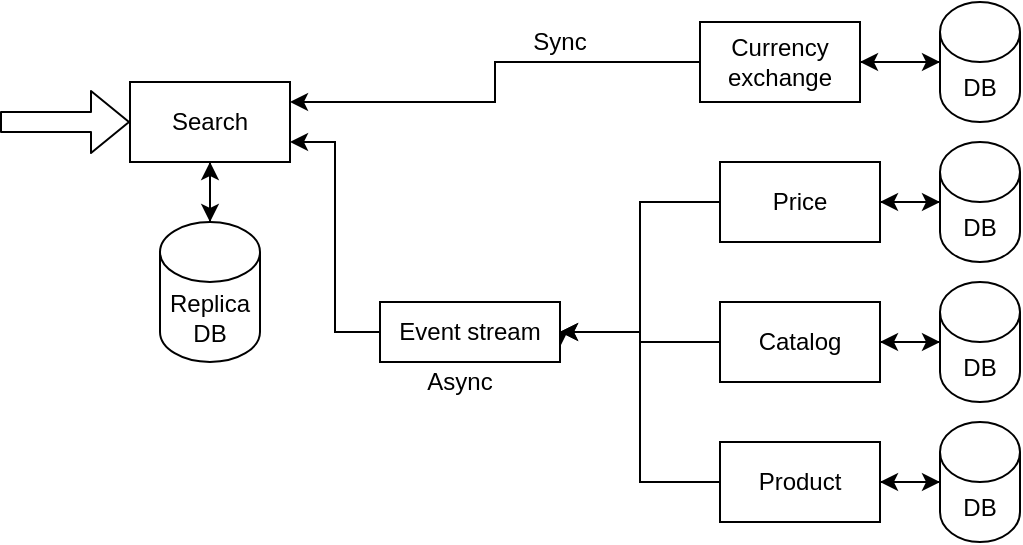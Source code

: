 <mxfile version="13.7.9" type="device"><diagram id="WHrZjZE-VPUfWf4eWvGV" name="Page-1"><mxGraphModel dx="1422" dy="735" grid="1" gridSize="10" guides="1" tooltips="1" connect="1" arrows="1" fold="1" page="1" pageScale="1" pageWidth="827" pageHeight="1169" math="0" shadow="0"><root><mxCell id="0"/><mxCell id="1" parent="0"/><mxCell id="CW95W6MZqnsXvLJiOD9x-3" style="edgeStyle=orthogonalEdgeStyle;rounded=0;orthogonalLoop=1;jettySize=auto;html=1;" edge="1" parent="1" source="CW95W6MZqnsXvLJiOD9x-1" target="CW95W6MZqnsXvLJiOD9x-2"><mxGeometry relative="1" as="geometry"/></mxCell><mxCell id="CW95W6MZqnsXvLJiOD9x-1" value="Search" style="rounded=0;whiteSpace=wrap;html=1;" vertex="1" parent="1"><mxGeometry x="265" y="190" width="80" height="40" as="geometry"/></mxCell><mxCell id="CW95W6MZqnsXvLJiOD9x-4" style="edgeStyle=orthogonalEdgeStyle;rounded=0;orthogonalLoop=1;jettySize=auto;html=1;" edge="1" parent="1" source="CW95W6MZqnsXvLJiOD9x-2" target="CW95W6MZqnsXvLJiOD9x-1"><mxGeometry relative="1" as="geometry"/></mxCell><mxCell id="CW95W6MZqnsXvLJiOD9x-2" value="Replica DB" style="shape=cylinder3;whiteSpace=wrap;html=1;boundedLbl=1;backgroundOutline=1;size=15;" vertex="1" parent="1"><mxGeometry x="280" y="260" width="50" height="70" as="geometry"/></mxCell><mxCell id="CW95W6MZqnsXvLJiOD9x-21" style="edgeStyle=orthogonalEdgeStyle;rounded=0;orthogonalLoop=1;jettySize=auto;html=1;" edge="1" parent="1" source="CW95W6MZqnsXvLJiOD9x-6" target="CW95W6MZqnsXvLJiOD9x-20"><mxGeometry relative="1" as="geometry"/></mxCell><mxCell id="CW95W6MZqnsXvLJiOD9x-35" style="edgeStyle=orthogonalEdgeStyle;rounded=0;orthogonalLoop=1;jettySize=auto;html=1;entryX=1;entryY=0.75;entryDx=0;entryDy=0;" edge="1" parent="1" source="CW95W6MZqnsXvLJiOD9x-6" target="CW95W6MZqnsXvLJiOD9x-34"><mxGeometry relative="1" as="geometry"><Array as="points"><mxPoint x="520" y="250"/><mxPoint x="520" y="315"/><mxPoint x="480" y="315"/></Array></mxGeometry></mxCell><mxCell id="CW95W6MZqnsXvLJiOD9x-6" value="Price" style="rounded=0;whiteSpace=wrap;html=1;" vertex="1" parent="1"><mxGeometry x="560" y="230" width="80" height="40" as="geometry"/></mxCell><mxCell id="CW95W6MZqnsXvLJiOD9x-33" style="edgeStyle=orthogonalEdgeStyle;rounded=0;orthogonalLoop=1;jettySize=auto;html=1;" edge="1" parent="1" source="CW95W6MZqnsXvLJiOD9x-7" target="CW95W6MZqnsXvLJiOD9x-23"><mxGeometry relative="1" as="geometry"/></mxCell><mxCell id="CW95W6MZqnsXvLJiOD9x-37" style="edgeStyle=orthogonalEdgeStyle;rounded=0;orthogonalLoop=1;jettySize=auto;html=1;" edge="1" parent="1" source="CW95W6MZqnsXvLJiOD9x-7" target="CW95W6MZqnsXvLJiOD9x-34"><mxGeometry relative="1" as="geometry"/></mxCell><mxCell id="CW95W6MZqnsXvLJiOD9x-7" value="Catalog" style="rounded=0;whiteSpace=wrap;html=1;" vertex="1" parent="1"><mxGeometry x="560" y="300" width="80" height="40" as="geometry"/></mxCell><mxCell id="CW95W6MZqnsXvLJiOD9x-10" style="edgeStyle=orthogonalEdgeStyle;rounded=0;orthogonalLoop=1;jettySize=auto;html=1;entryX=1;entryY=0.25;entryDx=0;entryDy=0;" edge="1" parent="1" source="CW95W6MZqnsXvLJiOD9x-8" target="CW95W6MZqnsXvLJiOD9x-1"><mxGeometry relative="1" as="geometry"/></mxCell><mxCell id="CW95W6MZqnsXvLJiOD9x-31" style="edgeStyle=orthogonalEdgeStyle;rounded=0;orthogonalLoop=1;jettySize=auto;html=1;" edge="1" parent="1" source="CW95W6MZqnsXvLJiOD9x-8" target="CW95W6MZqnsXvLJiOD9x-24"><mxGeometry relative="1" as="geometry"/></mxCell><mxCell id="CW95W6MZqnsXvLJiOD9x-8" value="&lt;div&gt;Currency&lt;/div&gt;&lt;div&gt;exchange&lt;br&gt;&lt;/div&gt;" style="rounded=0;whiteSpace=wrap;html=1;" vertex="1" parent="1"><mxGeometry x="550" y="160" width="80" height="40" as="geometry"/></mxCell><mxCell id="CW95W6MZqnsXvLJiOD9x-28" style="edgeStyle=orthogonalEdgeStyle;rounded=0;orthogonalLoop=1;jettySize=auto;html=1;entryX=0;entryY=0.5;entryDx=0;entryDy=0;entryPerimeter=0;" edge="1" parent="1" source="CW95W6MZqnsXvLJiOD9x-9" target="CW95W6MZqnsXvLJiOD9x-25"><mxGeometry relative="1" as="geometry"/></mxCell><mxCell id="CW95W6MZqnsXvLJiOD9x-38" style="edgeStyle=orthogonalEdgeStyle;rounded=0;orthogonalLoop=1;jettySize=auto;html=1;entryX=1;entryY=0.5;entryDx=0;entryDy=0;" edge="1" parent="1" source="CW95W6MZqnsXvLJiOD9x-9" target="CW95W6MZqnsXvLJiOD9x-34"><mxGeometry relative="1" as="geometry"/></mxCell><mxCell id="CW95W6MZqnsXvLJiOD9x-9" value="Product" style="rounded=0;whiteSpace=wrap;html=1;" vertex="1" parent="1"><mxGeometry x="560" y="370" width="80" height="40" as="geometry"/></mxCell><mxCell id="CW95W6MZqnsXvLJiOD9x-12" value="" style="shape=flexArrow;endArrow=classic;html=1;entryX=0;entryY=0.5;entryDx=0;entryDy=0;" edge="1" parent="1" target="CW95W6MZqnsXvLJiOD9x-1"><mxGeometry width="50" height="50" relative="1" as="geometry"><mxPoint x="200" y="210" as="sourcePoint"/><mxPoint x="440" y="350" as="targetPoint"/></mxGeometry></mxCell><mxCell id="CW95W6MZqnsXvLJiOD9x-22" style="edgeStyle=orthogonalEdgeStyle;rounded=0;orthogonalLoop=1;jettySize=auto;html=1;" edge="1" parent="1" source="CW95W6MZqnsXvLJiOD9x-20" target="CW95W6MZqnsXvLJiOD9x-6"><mxGeometry relative="1" as="geometry"/></mxCell><mxCell id="CW95W6MZqnsXvLJiOD9x-20" value="DB" style="shape=cylinder3;whiteSpace=wrap;html=1;boundedLbl=1;backgroundOutline=1;size=15;" vertex="1" parent="1"><mxGeometry x="670" y="220" width="40" height="60" as="geometry"/></mxCell><mxCell id="CW95W6MZqnsXvLJiOD9x-32" style="edgeStyle=orthogonalEdgeStyle;rounded=0;orthogonalLoop=1;jettySize=auto;html=1;" edge="1" parent="1" source="CW95W6MZqnsXvLJiOD9x-23" target="CW95W6MZqnsXvLJiOD9x-7"><mxGeometry relative="1" as="geometry"/></mxCell><mxCell id="CW95W6MZqnsXvLJiOD9x-23" value="DB" style="shape=cylinder3;whiteSpace=wrap;html=1;boundedLbl=1;backgroundOutline=1;size=15;" vertex="1" parent="1"><mxGeometry x="670" y="290" width="40" height="60" as="geometry"/></mxCell><mxCell id="CW95W6MZqnsXvLJiOD9x-30" style="edgeStyle=orthogonalEdgeStyle;rounded=0;orthogonalLoop=1;jettySize=auto;html=1;" edge="1" parent="1" source="CW95W6MZqnsXvLJiOD9x-24" target="CW95W6MZqnsXvLJiOD9x-8"><mxGeometry relative="1" as="geometry"/></mxCell><mxCell id="CW95W6MZqnsXvLJiOD9x-24" value="DB" style="shape=cylinder3;whiteSpace=wrap;html=1;boundedLbl=1;backgroundOutline=1;size=15;" vertex="1" parent="1"><mxGeometry x="670" y="150" width="40" height="60" as="geometry"/></mxCell><mxCell id="CW95W6MZqnsXvLJiOD9x-29" style="edgeStyle=orthogonalEdgeStyle;rounded=0;orthogonalLoop=1;jettySize=auto;html=1;" edge="1" parent="1" source="CW95W6MZqnsXvLJiOD9x-25" target="CW95W6MZqnsXvLJiOD9x-9"><mxGeometry relative="1" as="geometry"/></mxCell><mxCell id="CW95W6MZqnsXvLJiOD9x-25" value="DB" style="shape=cylinder3;whiteSpace=wrap;html=1;boundedLbl=1;backgroundOutline=1;size=15;" vertex="1" parent="1"><mxGeometry x="670" y="360" width="40" height="60" as="geometry"/></mxCell><mxCell id="CW95W6MZqnsXvLJiOD9x-40" style="edgeStyle=orthogonalEdgeStyle;rounded=0;orthogonalLoop=1;jettySize=auto;html=1;entryX=1;entryY=0.75;entryDx=0;entryDy=0;" edge="1" parent="1" source="CW95W6MZqnsXvLJiOD9x-34" target="CW95W6MZqnsXvLJiOD9x-1"><mxGeometry relative="1" as="geometry"/></mxCell><mxCell id="CW95W6MZqnsXvLJiOD9x-34" value="Event stream" style="rounded=0;whiteSpace=wrap;html=1;" vertex="1" parent="1"><mxGeometry x="390" y="300" width="90" height="30" as="geometry"/></mxCell><mxCell id="CW95W6MZqnsXvLJiOD9x-41" value="Sync" style="text;html=1;strokeColor=none;fillColor=none;align=center;verticalAlign=middle;whiteSpace=wrap;rounded=0;" vertex="1" parent="1"><mxGeometry x="460" y="160" width="40" height="20" as="geometry"/></mxCell><mxCell id="CW95W6MZqnsXvLJiOD9x-42" value="Async" style="text;html=1;strokeColor=none;fillColor=none;align=center;verticalAlign=middle;whiteSpace=wrap;rounded=0;" vertex="1" parent="1"><mxGeometry x="410" y="330" width="40" height="20" as="geometry"/></mxCell></root></mxGraphModel></diagram></mxfile>